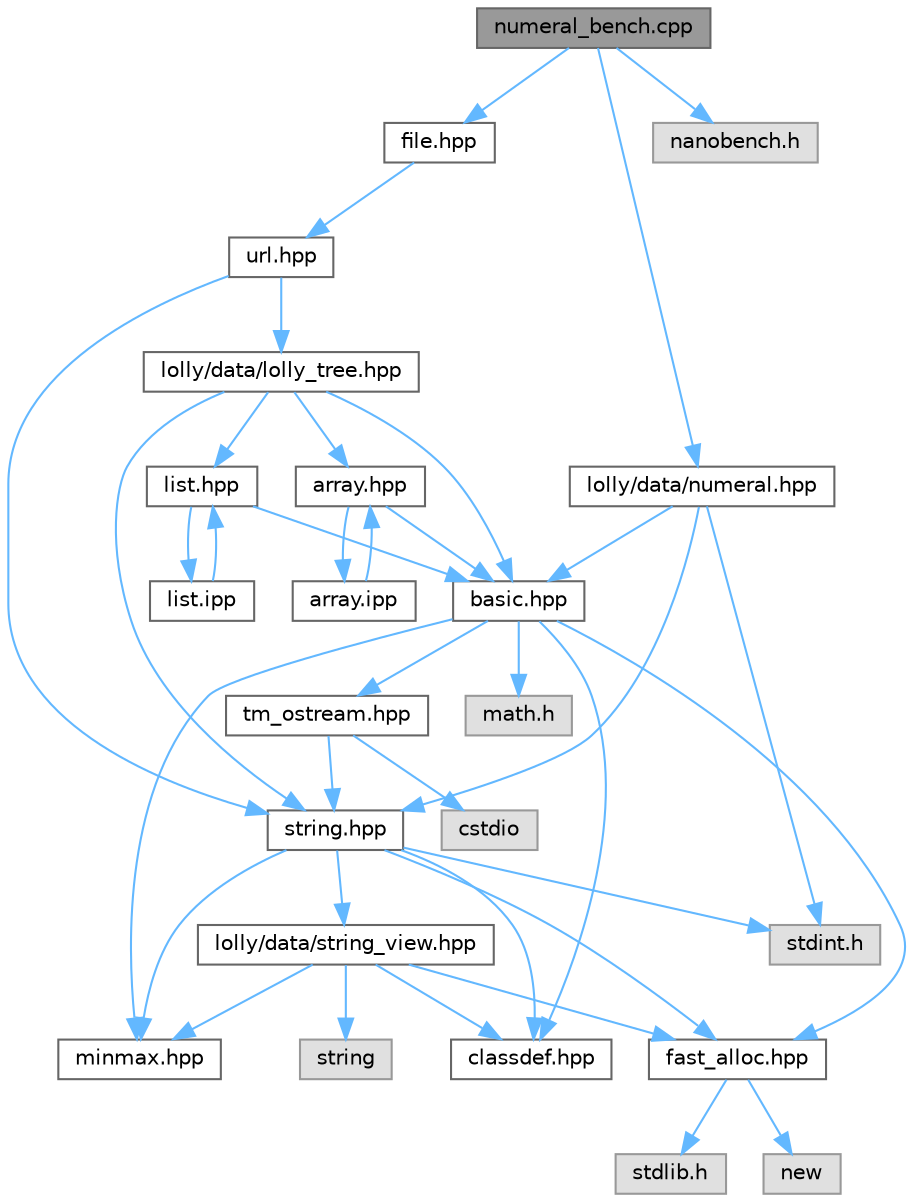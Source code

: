 digraph "numeral_bench.cpp"
{
 // LATEX_PDF_SIZE
  bgcolor="transparent";
  edge [fontname=Helvetica,fontsize=10,labelfontname=Helvetica,labelfontsize=10];
  node [fontname=Helvetica,fontsize=10,shape=box,height=0.2,width=0.4];
  Node1 [id="Node000001",label="numeral_bench.cpp",height=0.2,width=0.4,color="gray40", fillcolor="grey60", style="filled", fontcolor="black",tooltip=" "];
  Node1 -> Node2 [id="edge1_Node000001_Node000002",color="steelblue1",style="solid",tooltip=" "];
  Node2 [id="Node000002",label="file.hpp",height=0.2,width=0.4,color="grey40", fillcolor="white", style="filled",URL="$file_8hpp.html",tooltip=" "];
  Node2 -> Node3 [id="edge2_Node000002_Node000003",color="steelblue1",style="solid",tooltip=" "];
  Node3 [id="Node000003",label="url.hpp",height=0.2,width=0.4,color="grey40", fillcolor="white", style="filled",URL="$url_8hpp.html",tooltip=" "];
  Node3 -> Node4 [id="edge3_Node000003_Node000004",color="steelblue1",style="solid",tooltip=" "];
  Node4 [id="Node000004",label="lolly/data/lolly_tree.hpp",height=0.2,width=0.4,color="grey40", fillcolor="white", style="filled",URL="$lolly__tree_8hpp.html",tooltip=" "];
  Node4 -> Node5 [id="edge4_Node000004_Node000005",color="steelblue1",style="solid",tooltip=" "];
  Node5 [id="Node000005",label="array.hpp",height=0.2,width=0.4,color="grey40", fillcolor="white", style="filled",URL="$array_8hpp.html",tooltip=" "];
  Node5 -> Node6 [id="edge5_Node000005_Node000006",color="steelblue1",style="solid",tooltip=" "];
  Node6 [id="Node000006",label="basic.hpp",height=0.2,width=0.4,color="grey40", fillcolor="white", style="filled",URL="$basic_8hpp.html",tooltip=" "];
  Node6 -> Node7 [id="edge6_Node000006_Node000007",color="steelblue1",style="solid",tooltip=" "];
  Node7 [id="Node000007",label="classdef.hpp",height=0.2,width=0.4,color="grey40", fillcolor="white", style="filled",URL="$classdef_8hpp.html",tooltip=" "];
  Node6 -> Node8 [id="edge7_Node000006_Node000008",color="steelblue1",style="solid",tooltip=" "];
  Node8 [id="Node000008",label="fast_alloc.hpp",height=0.2,width=0.4,color="grey40", fillcolor="white", style="filled",URL="$fast__alloc_8hpp.html",tooltip=" "];
  Node8 -> Node9 [id="edge8_Node000008_Node000009",color="steelblue1",style="solid",tooltip=" "];
  Node9 [id="Node000009",label="stdlib.h",height=0.2,width=0.4,color="grey60", fillcolor="#E0E0E0", style="filled",tooltip=" "];
  Node8 -> Node10 [id="edge9_Node000008_Node000010",color="steelblue1",style="solid",tooltip=" "];
  Node10 [id="Node000010",label="new",height=0.2,width=0.4,color="grey60", fillcolor="#E0E0E0", style="filled",tooltip=" "];
  Node6 -> Node11 [id="edge10_Node000006_Node000011",color="steelblue1",style="solid",tooltip=" "];
  Node11 [id="Node000011",label="minmax.hpp",height=0.2,width=0.4,color="grey40", fillcolor="white", style="filled",URL="$minmax_8hpp.html",tooltip=" "];
  Node6 -> Node12 [id="edge11_Node000006_Node000012",color="steelblue1",style="solid",tooltip=" "];
  Node12 [id="Node000012",label="tm_ostream.hpp",height=0.2,width=0.4,color="grey40", fillcolor="white", style="filled",URL="$tm__ostream_8hpp.html",tooltip=" "];
  Node12 -> Node13 [id="edge12_Node000012_Node000013",color="steelblue1",style="solid",tooltip=" "];
  Node13 [id="Node000013",label="string.hpp",height=0.2,width=0.4,color="grey40", fillcolor="white", style="filled",URL="$string_8hpp.html",tooltip=" "];
  Node13 -> Node7 [id="edge13_Node000013_Node000007",color="steelblue1",style="solid",tooltip=" "];
  Node13 -> Node8 [id="edge14_Node000013_Node000008",color="steelblue1",style="solid",tooltip=" "];
  Node13 -> Node14 [id="edge15_Node000013_Node000014",color="steelblue1",style="solid",tooltip=" "];
  Node14 [id="Node000014",label="lolly/data/string_view.hpp",height=0.2,width=0.4,color="grey40", fillcolor="white", style="filled",URL="$string__view_8hpp.html",tooltip=" "];
  Node14 -> Node7 [id="edge16_Node000014_Node000007",color="steelblue1",style="solid",tooltip=" "];
  Node14 -> Node8 [id="edge17_Node000014_Node000008",color="steelblue1",style="solid",tooltip=" "];
  Node14 -> Node11 [id="edge18_Node000014_Node000011",color="steelblue1",style="solid",tooltip=" "];
  Node14 -> Node15 [id="edge19_Node000014_Node000015",color="steelblue1",style="solid",tooltip=" "];
  Node15 [id="Node000015",label="string",height=0.2,width=0.4,color="grey60", fillcolor="#E0E0E0", style="filled",tooltip=" "];
  Node13 -> Node11 [id="edge20_Node000013_Node000011",color="steelblue1",style="solid",tooltip=" "];
  Node13 -> Node16 [id="edge21_Node000013_Node000016",color="steelblue1",style="solid",tooltip=" "];
  Node16 [id="Node000016",label="stdint.h",height=0.2,width=0.4,color="grey60", fillcolor="#E0E0E0", style="filled",tooltip=" "];
  Node12 -> Node17 [id="edge22_Node000012_Node000017",color="steelblue1",style="solid",tooltip=" "];
  Node17 [id="Node000017",label="cstdio",height=0.2,width=0.4,color="grey60", fillcolor="#E0E0E0", style="filled",tooltip=" "];
  Node6 -> Node18 [id="edge23_Node000006_Node000018",color="steelblue1",style="solid",tooltip=" "];
  Node18 [id="Node000018",label="math.h",height=0.2,width=0.4,color="grey60", fillcolor="#E0E0E0", style="filled",tooltip=" "];
  Node5 -> Node19 [id="edge24_Node000005_Node000019",color="steelblue1",style="solid",tooltip=" "];
  Node19 [id="Node000019",label="array.ipp",height=0.2,width=0.4,color="grey40", fillcolor="white", style="filled",URL="$array_8ipp.html",tooltip=" "];
  Node19 -> Node5 [id="edge25_Node000019_Node000005",color="steelblue1",style="solid",tooltip=" "];
  Node4 -> Node6 [id="edge26_Node000004_Node000006",color="steelblue1",style="solid",tooltip=" "];
  Node4 -> Node20 [id="edge27_Node000004_Node000020",color="steelblue1",style="solid",tooltip=" "];
  Node20 [id="Node000020",label="list.hpp",height=0.2,width=0.4,color="grey40", fillcolor="white", style="filled",URL="$list_8hpp.html",tooltip=" "];
  Node20 -> Node6 [id="edge28_Node000020_Node000006",color="steelblue1",style="solid",tooltip=" "];
  Node20 -> Node21 [id="edge29_Node000020_Node000021",color="steelblue1",style="solid",tooltip=" "];
  Node21 [id="Node000021",label="list.ipp",height=0.2,width=0.4,color="grey40", fillcolor="white", style="filled",URL="$list_8ipp.html",tooltip=" "];
  Node21 -> Node20 [id="edge30_Node000021_Node000020",color="steelblue1",style="solid",tooltip=" "];
  Node4 -> Node13 [id="edge31_Node000004_Node000013",color="steelblue1",style="solid",tooltip=" "];
  Node3 -> Node13 [id="edge32_Node000003_Node000013",color="steelblue1",style="solid",tooltip=" "];
  Node1 -> Node22 [id="edge33_Node000001_Node000022",color="steelblue1",style="solid",tooltip=" "];
  Node22 [id="Node000022",label="lolly/data/numeral.hpp",height=0.2,width=0.4,color="grey40", fillcolor="white", style="filled",URL="$numeral_8hpp.html",tooltip=" "];
  Node22 -> Node6 [id="edge34_Node000022_Node000006",color="steelblue1",style="solid",tooltip=" "];
  Node22 -> Node13 [id="edge35_Node000022_Node000013",color="steelblue1",style="solid",tooltip=" "];
  Node22 -> Node16 [id="edge36_Node000022_Node000016",color="steelblue1",style="solid",tooltip=" "];
  Node1 -> Node23 [id="edge37_Node000001_Node000023",color="steelblue1",style="solid",tooltip=" "];
  Node23 [id="Node000023",label="nanobench.h",height=0.2,width=0.4,color="grey60", fillcolor="#E0E0E0", style="filled",tooltip=" "];
}
